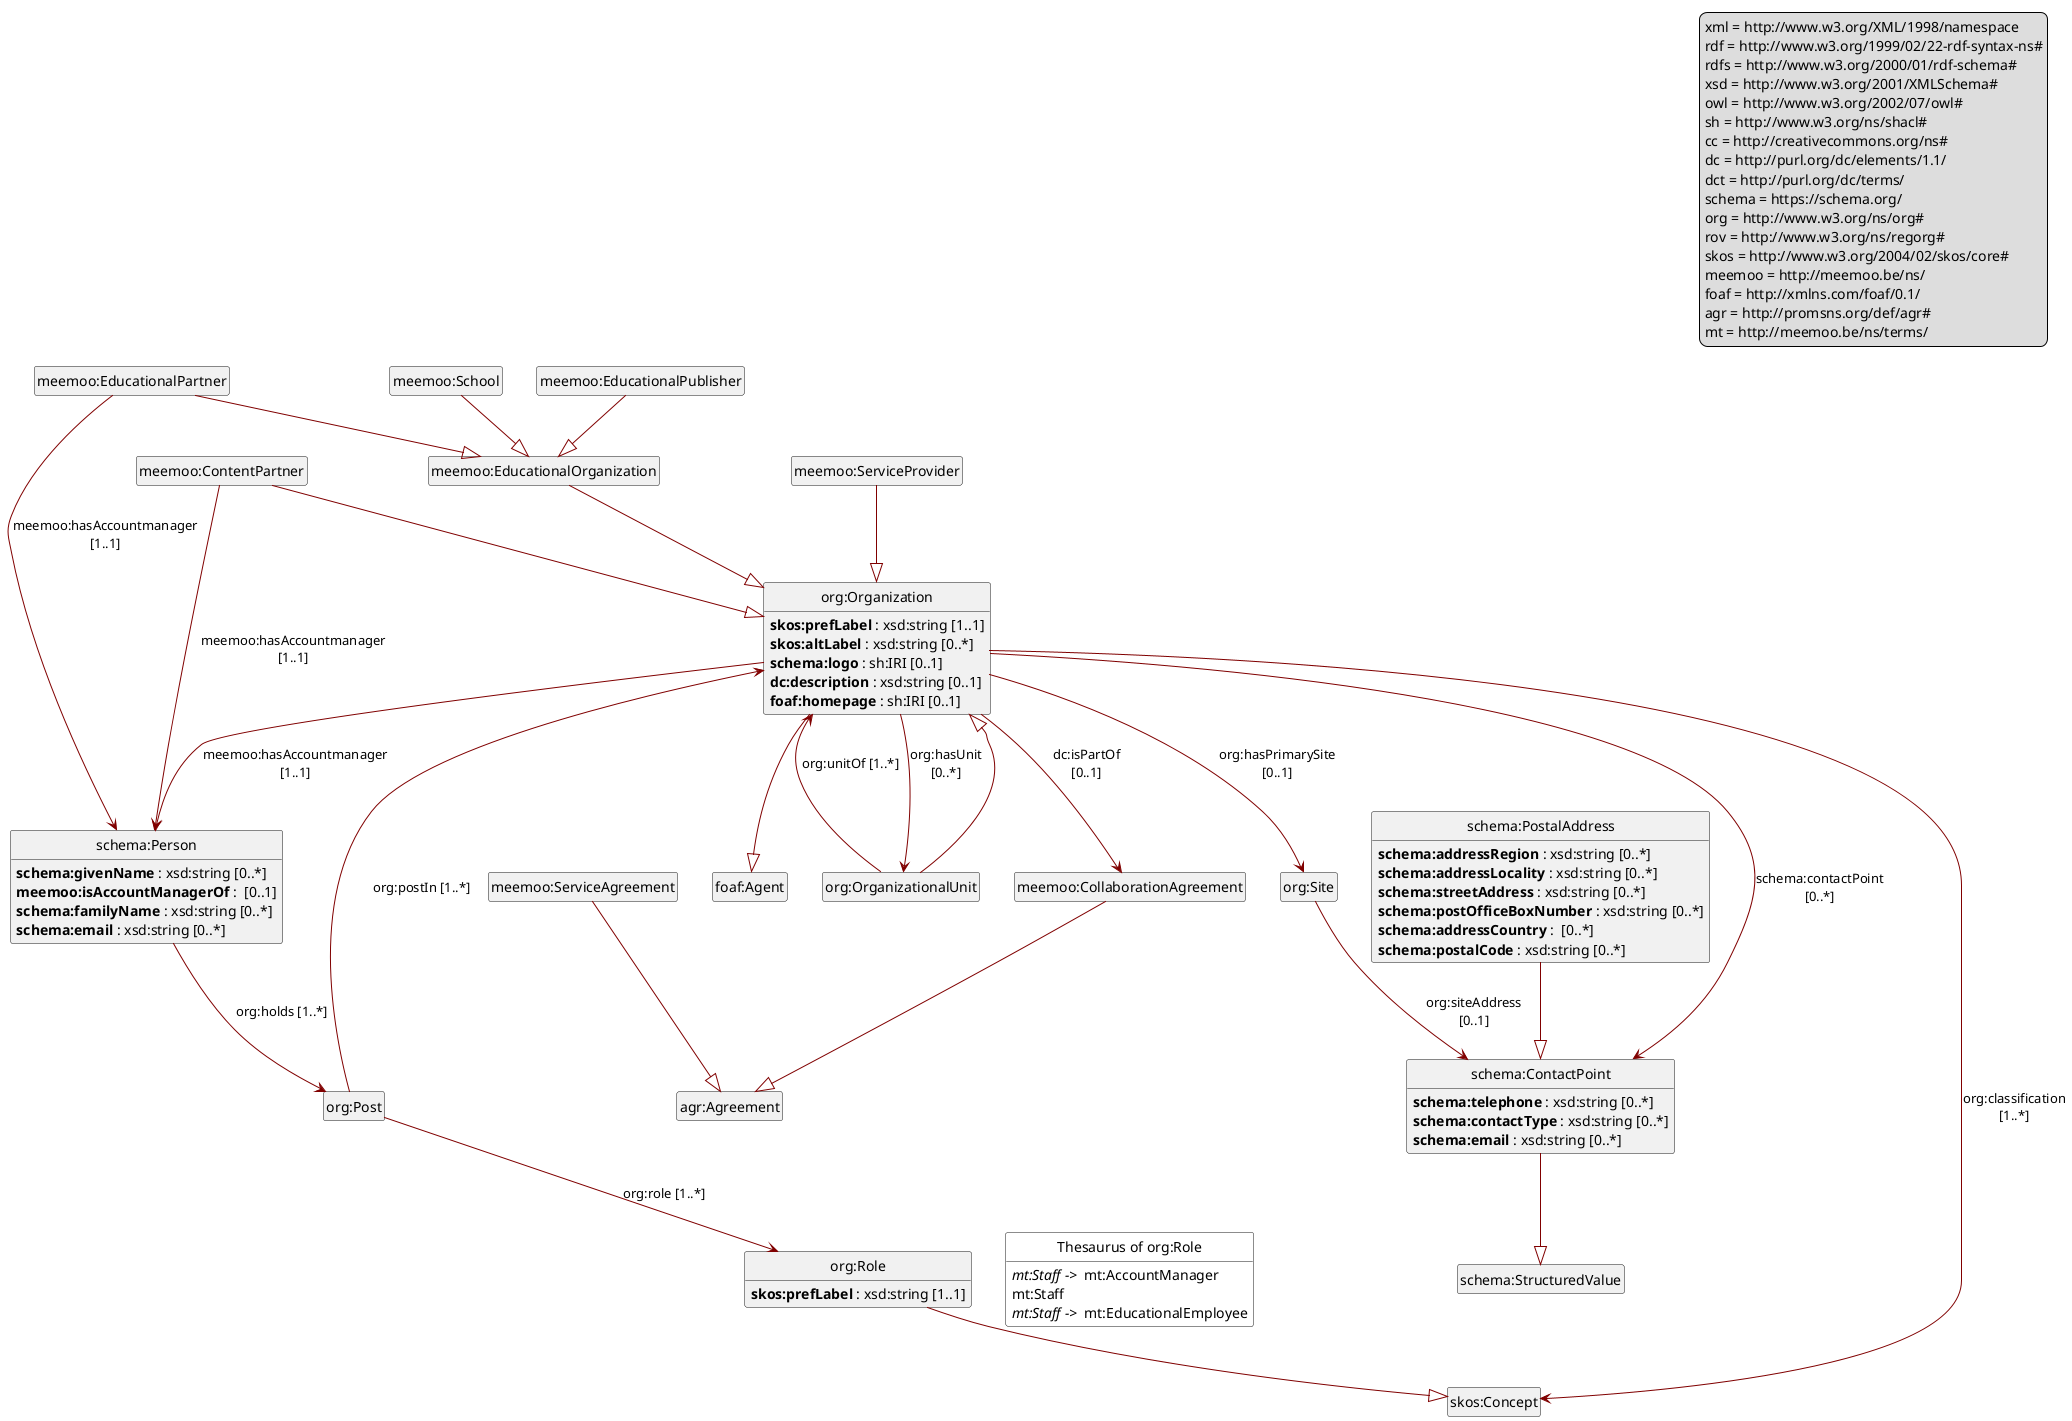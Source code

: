 
@startuml
skinparam classFontSize 14
!define LIGHTORANGE
skinparam componentStyle uml2
skinparam wrapMessageWidth 100
skinparam ArrowColor #Maroon
' Remove shadows
skinparam shadowing false
    
legend top right
xml = http://www.w3.org/XML/1998/namespace
rdf = http://www.w3.org/1999/02/22-rdf-syntax-ns#
rdfs = http://www.w3.org/2000/01/rdf-schema#
xsd = http://www.w3.org/2001/XMLSchema#
owl = http://www.w3.org/2002/07/owl#
sh = http://www.w3.org/ns/shacl#
cc = http://creativecommons.org/ns#
dc = http://purl.org/dc/elements/1.1/
dct = http://purl.org/dc/terms/
schema = https://schema.org/
org = http://www.w3.org/ns/org#
rov = http://www.w3.org/ns/regorg#
skos = http://www.w3.org/2004/02/skos/core#
meemoo = http://meemoo.be/ns/
foaf = http://xmlns.com/foaf/0.1/
agr = http://promsns.org/def/agr#
mt = http://meemoo.be/ns/terms/
endlegend
class "org:Role" as 39c159ee41f4079de76a2f89e3b544e0
class "skos:Concept" as ffeaf0d3664c31215f614a64f5bb45a5
39c159ee41f4079de76a2f89e3b544e0 --|> ffeaf0d3664c31215f614a64f5bb45a5
39c159ee41f4079de76a2f89e3b544e0 : <b>skos:prefLabel</b> : xsd:string [1..1]
enum "Thesaurus of org:Role" as 39c159ee41f4079de76a2f89e3b544e0_i #white {
<i>mt:Staff -> </i> mt:AccountManager
mt:Staff
<i>mt:Staff -> </i> mt:EducationalEmployee
}
39c159ee41f4079de76a2f89e3b544e0 -[hidden]> 39c159ee41f4079de76a2f89e3b544e0_i
class "schema:ContactPoint" as 5737d77d36e1661caabe06256eedc2f0
class "schema:StructuredValue" as 1514431a7645319af8ec8df6d27eff33
5737d77d36e1661caabe06256eedc2f0 --|> 1514431a7645319af8ec8df6d27eff33
5737d77d36e1661caabe06256eedc2f0 : <b>schema:telephone</b> : xsd:string [0..*]
5737d77d36e1661caabe06256eedc2f0 : <b>schema:contactType</b> : xsd:string [0..*]
5737d77d36e1661caabe06256eedc2f0 : <b>schema:email</b> : xsd:string [0..*]
class "meemoo:ServiceAgreement" as d0f35d685c233721f31ac3e00e8f4814
class "agr:Agreement" as 7f106dbebc2762bb4aa47d80375ad8f7
d0f35d685c233721f31ac3e00e8f4814 --|> 7f106dbebc2762bb4aa47d80375ad8f7
class "meemoo:CollaborationAgreement" as 4bacf20985b91d8694f51c93c2a4556e
class "agr:Agreement" as 7f106dbebc2762bb4aa47d80375ad8f7
4bacf20985b91d8694f51c93c2a4556e --|> 7f106dbebc2762bb4aa47d80375ad8f7
class "meemoo:EducationalOrganization" as eb920d55ab34e13ae15beb57b15693b9
class "org:Organization" as 74ac90c9c816d92423aaedea3c4d9dd8
eb920d55ab34e13ae15beb57b15693b9 --|> 74ac90c9c816d92423aaedea3c4d9dd8
class "meemoo:ContentPartner" as 77739dd3f071147316defc65f18cf85c
class "org:Organization" as 74ac90c9c816d92423aaedea3c4d9dd8
77739dd3f071147316defc65f18cf85c --|> 74ac90c9c816d92423aaedea3c4d9dd8
class "schema:Person" as 9e9cb48c1174c31afed273d1a674e5ba
77739dd3f071147316defc65f18cf85c --> 9e9cb48c1174c31afed273d1a674e5ba : meemoo:hasAccountmanager [1..1]
class "org:Post" as 758ff8c4e98db8a08647538fbd3197e6
class "org:Role" as 39c159ee41f4079de76a2f89e3b544e0
758ff8c4e98db8a08647538fbd3197e6 --> 39c159ee41f4079de76a2f89e3b544e0 : org:role [1..*]
class "org:Organization" as 74ac90c9c816d92423aaedea3c4d9dd8
758ff8c4e98db8a08647538fbd3197e6 --> 74ac90c9c816d92423aaedea3c4d9dd8 : org:postIn [1..*]
class "schema:PostalAddress" as 040b3bd8114f3bbd9a41594bf0c9ecdb
class "schema:ContactPoint" as 5737d77d36e1661caabe06256eedc2f0
040b3bd8114f3bbd9a41594bf0c9ecdb --|> 5737d77d36e1661caabe06256eedc2f0
040b3bd8114f3bbd9a41594bf0c9ecdb : <b>schema:addressRegion</b> : xsd:string [0..*]
040b3bd8114f3bbd9a41594bf0c9ecdb : <b>schema:addressLocality</b> : xsd:string [0..*]
040b3bd8114f3bbd9a41594bf0c9ecdb : <b>schema:streetAddress</b> : xsd:string [0..*]
040b3bd8114f3bbd9a41594bf0c9ecdb : <b>schema:postOfficeBoxNumber</b> : xsd:string [0..*]
040b3bd8114f3bbd9a41594bf0c9ecdb : <b>schema:addressCountry</b> :  [0..*]
040b3bd8114f3bbd9a41594bf0c9ecdb : <b>schema:postalCode</b> : xsd:string [0..*]
class "meemoo:School" as b6caba1d832d8f97437174d031b49a10
class "meemoo:EducationalOrganization" as eb920d55ab34e13ae15beb57b15693b9
b6caba1d832d8f97437174d031b49a10 --|> eb920d55ab34e13ae15beb57b15693b9
class "org:Organization" as 74ac90c9c816d92423aaedea3c4d9dd8
class "foaf:Agent" as 3b1fed4016ea3410e7b39f0cf0331513
74ac90c9c816d92423aaedea3c4d9dd8 --|> 3b1fed4016ea3410e7b39f0cf0331513
74ac90c9c816d92423aaedea3c4d9dd8 : <b>skos:prefLabel</b> : xsd:string [1..1]
class "skos:Concept" as ffeaf0d3664c31215f614a64f5bb45a5
74ac90c9c816d92423aaedea3c4d9dd8 --> ffeaf0d3664c31215f614a64f5bb45a5 : org:classification [1..*]
class "schema:ContactPoint" as 5737d77d36e1661caabe06256eedc2f0
74ac90c9c816d92423aaedea3c4d9dd8 --> 5737d77d36e1661caabe06256eedc2f0 : schema:contactPoint [0..*]
class "schema:Person" as 9e9cb48c1174c31afed273d1a674e5ba
74ac90c9c816d92423aaedea3c4d9dd8 --> 9e9cb48c1174c31afed273d1a674e5ba : meemoo:hasAccountmanager [1..1]
class "org:Site" as a182fa44f1b8a7375066b127bce34cd9
74ac90c9c816d92423aaedea3c4d9dd8 --> a182fa44f1b8a7375066b127bce34cd9 : org:hasPrimarySite [0..1]
class "meemoo:CollaborationAgreement" as 4bacf20985b91d8694f51c93c2a4556e
74ac90c9c816d92423aaedea3c4d9dd8 --> 4bacf20985b91d8694f51c93c2a4556e : dc:isPartOf [0..1]
74ac90c9c816d92423aaedea3c4d9dd8 : <b>skos:altLabel</b> : xsd:string [0..*]
74ac90c9c816d92423aaedea3c4d9dd8 : <b>schema:logo</b> : sh:IRI [0..1]
74ac90c9c816d92423aaedea3c4d9dd8 : <b>dc:description</b> : xsd:string [0..1]
class "org:OrganizationalUnit" as 4f5ff6b45d41fb3a14b5cf318ab0bfa4
74ac90c9c816d92423aaedea3c4d9dd8 --> 4f5ff6b45d41fb3a14b5cf318ab0bfa4 : org:hasUnit [0..*]
74ac90c9c816d92423aaedea3c4d9dd8 : <b>foaf:homepage</b> : sh:IRI [0..1]
class "org:Site" as a182fa44f1b8a7375066b127bce34cd9
class "schema:ContactPoint" as 5737d77d36e1661caabe06256eedc2f0
a182fa44f1b8a7375066b127bce34cd9 --> 5737d77d36e1661caabe06256eedc2f0 : org:siteAddress [0..1]
class "org:OrganizationalUnit" as 4f5ff6b45d41fb3a14b5cf318ab0bfa4
class "org:Organization" as 74ac90c9c816d92423aaedea3c4d9dd8
4f5ff6b45d41fb3a14b5cf318ab0bfa4 --|> 74ac90c9c816d92423aaedea3c4d9dd8
class "org:Organization" as 74ac90c9c816d92423aaedea3c4d9dd8
4f5ff6b45d41fb3a14b5cf318ab0bfa4 --> 74ac90c9c816d92423aaedea3c4d9dd8 : org:unitOf [1..*]
class "meemoo:EducationalPublisher" as 2810fa3471b5f9d8f4ffb4122f129865
class "meemoo:EducationalOrganization" as eb920d55ab34e13ae15beb57b15693b9
2810fa3471b5f9d8f4ffb4122f129865 --|> eb920d55ab34e13ae15beb57b15693b9
class "schema:Person" as 9e9cb48c1174c31afed273d1a674e5ba
9e9cb48c1174c31afed273d1a674e5ba : <b>schema:givenName</b> : xsd:string [0..*]
class "org:Post" as 758ff8c4e98db8a08647538fbd3197e6
9e9cb48c1174c31afed273d1a674e5ba --> 758ff8c4e98db8a08647538fbd3197e6 : org:holds [1..*]
9e9cb48c1174c31afed273d1a674e5ba : <b>meemoo:isAccountManagerOf</b> :  [0..1]
9e9cb48c1174c31afed273d1a674e5ba : <b>schema:familyName</b> : xsd:string [0..*]
9e9cb48c1174c31afed273d1a674e5ba : <b>schema:email</b> : xsd:string [0..*]
class "meemoo:EducationalPartner" as 5a733f6b777f87d3aeed785dc2d905dd
class "meemoo:EducationalOrganization" as eb920d55ab34e13ae15beb57b15693b9
5a733f6b777f87d3aeed785dc2d905dd --|> eb920d55ab34e13ae15beb57b15693b9
class "schema:Person" as 9e9cb48c1174c31afed273d1a674e5ba
5a733f6b777f87d3aeed785dc2d905dd --> 9e9cb48c1174c31afed273d1a674e5ba : meemoo:hasAccountmanager [1..1]
class "meemoo:ServiceProvider" as 741dc7f4e1c9b5274f383212bfb29e61
class "org:Organization" as 74ac90c9c816d92423aaedea3c4d9dd8
741dc7f4e1c9b5274f383212bfb29e61 --|> 74ac90c9c816d92423aaedea3c4d9dd8

hide circle
hide methods
hide empty members
@enduml
    
